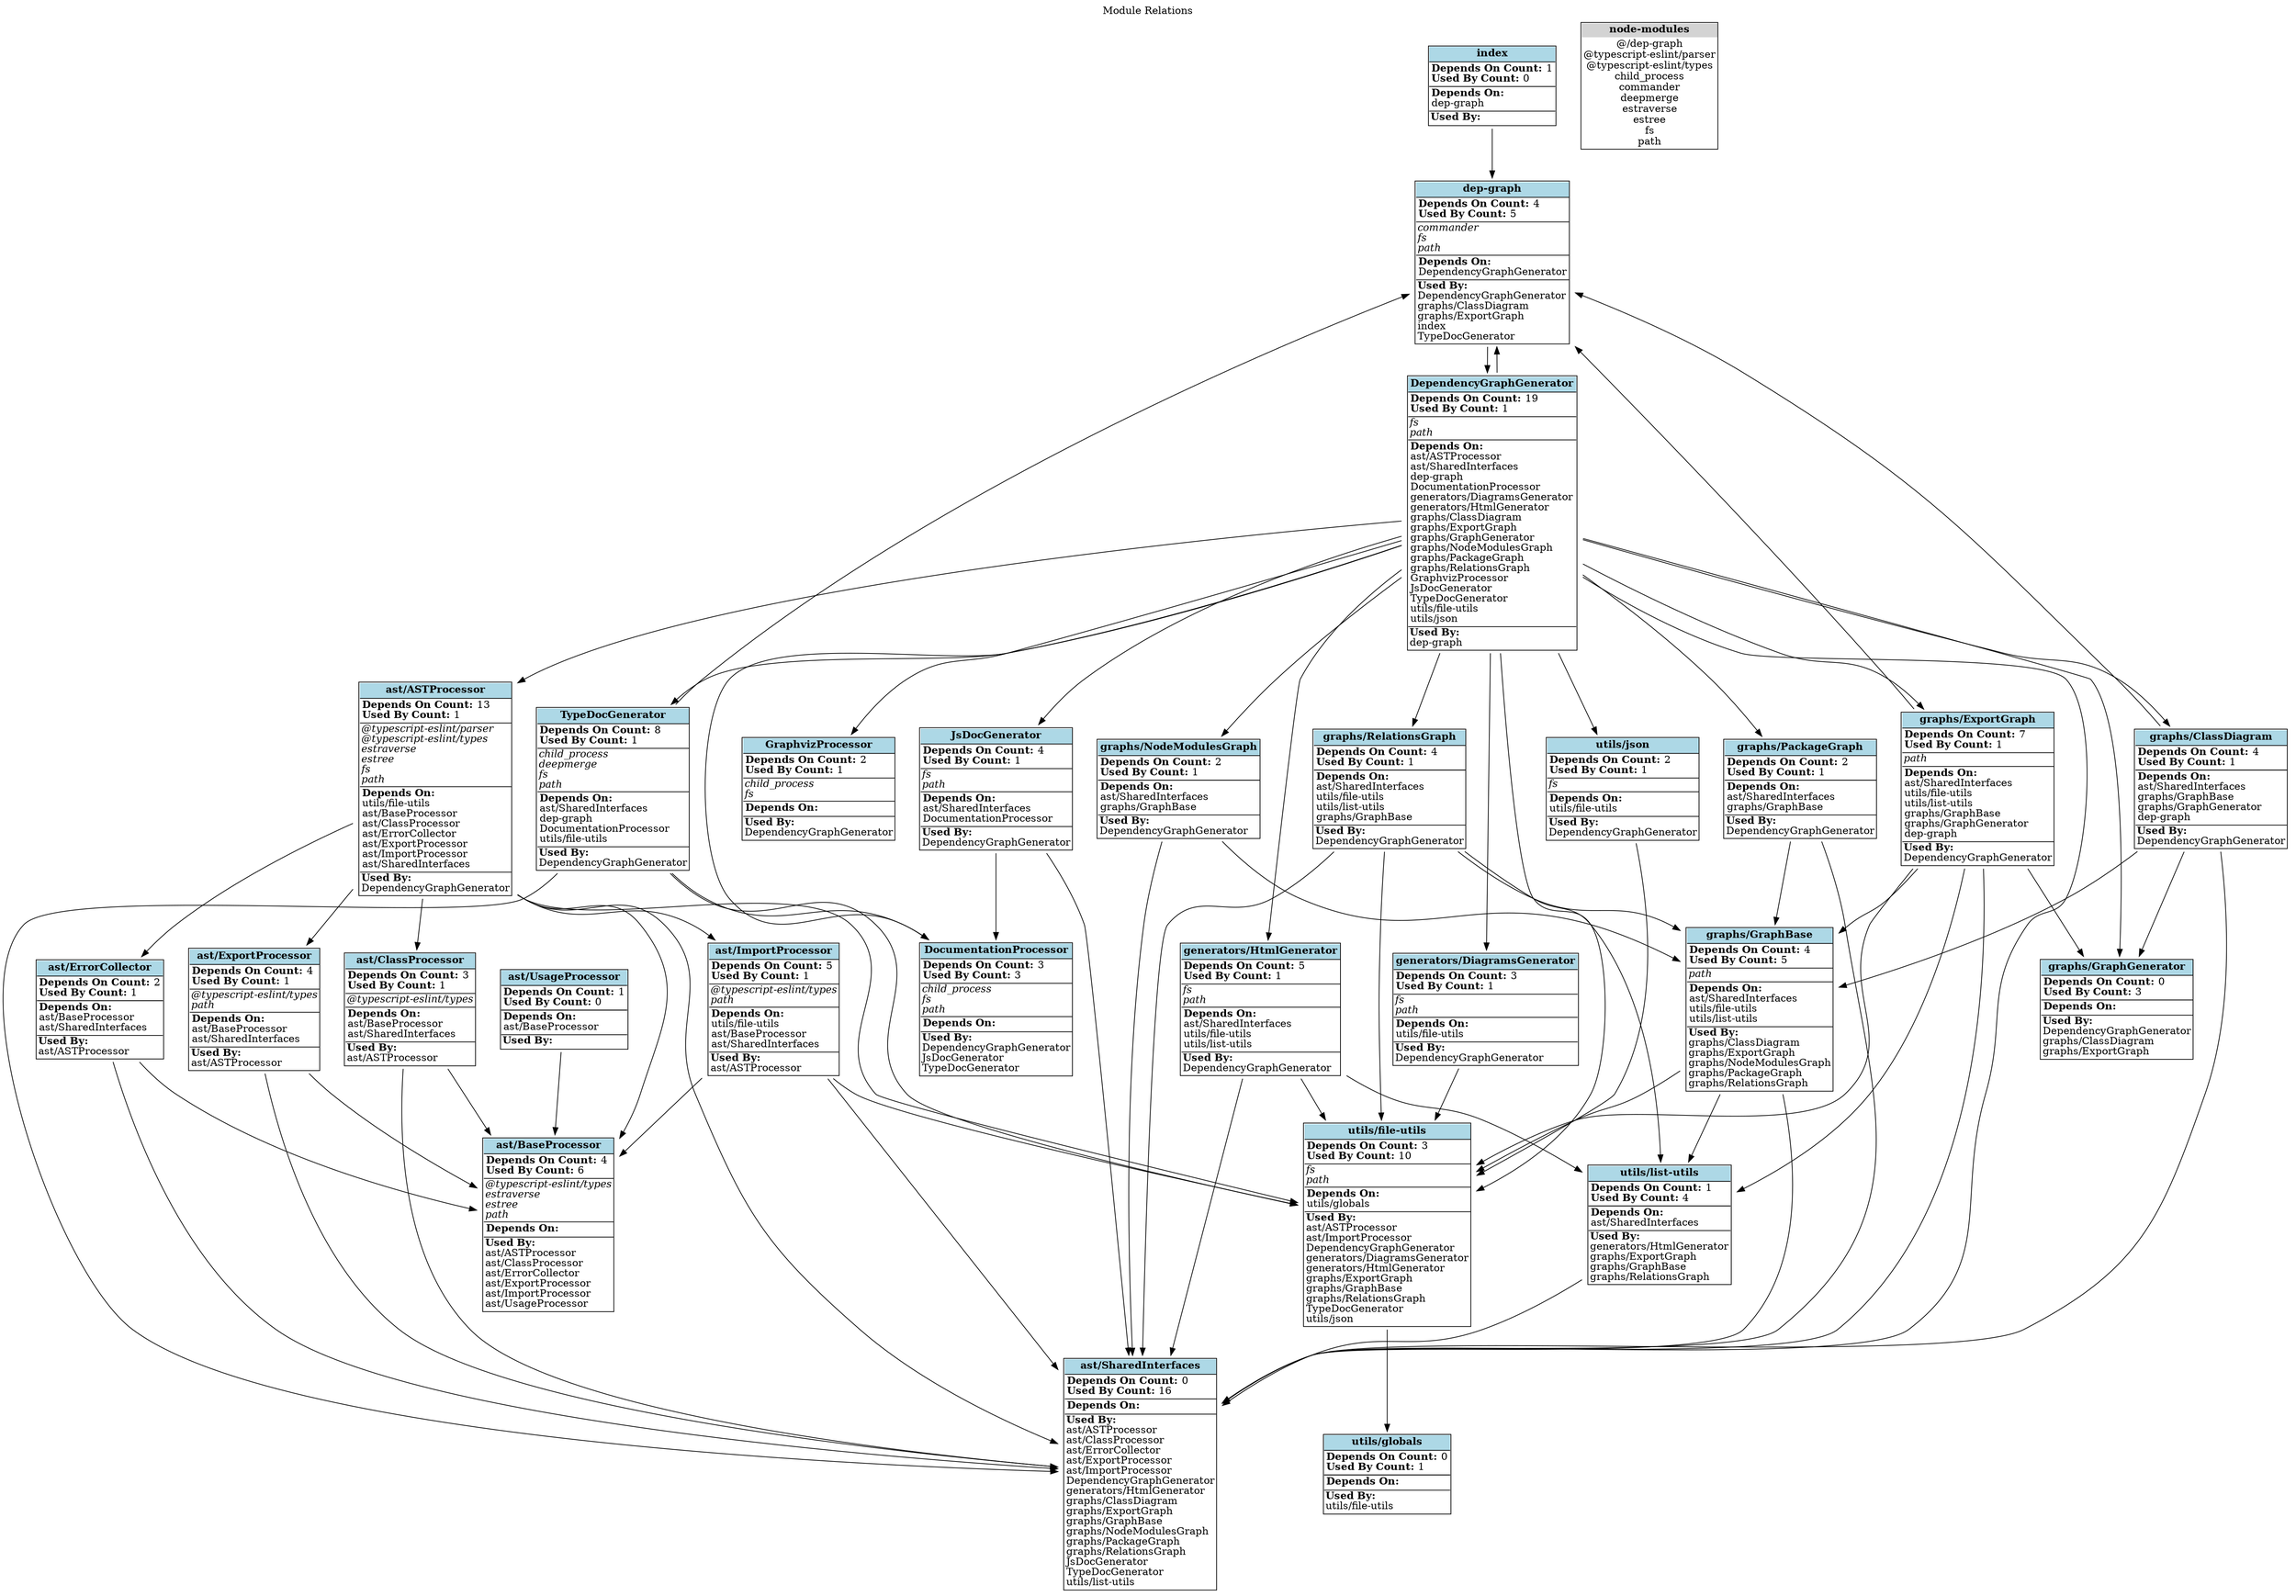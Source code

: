 digraph {label="Module Relations";
labelloc="t";
"dep-graph" [shape=none, label=<<TABLE cellspacing="0" cellborder="0" align="left">
<TR><TD ALIGN="center" BORDER="1" SIDES="B" BGCOLOR="lightblue"><B>dep-graph</B></TD></TR>
<TR><TD ALIGN="left" BORDER="1" SIDES="B" BALIGN="LEFT"><B>Depends On Count:</B> 4<BR/>
<B>Used By Count:</B> 5</TD></TR>
<TR><TD ALIGN="left" BALIGN="LEFT">
<I>commander</I><BR/>
<I>fs</I><BR/>
<I>path</I><BR/>
</TD></TR>
<TR><TD ALIGN="left" BORDER="1" SIDES="TB" BALIGN="LEFT"><B>Depends On:</B><BR/>
DependencyGraphGenerator<BR/>
</TD></TR>
<TR><TD ALIGN="left" BALIGN="LEFT"><B>Used By:</B><BR/>
DependencyGraphGenerator<BR/>
graphs/ClassDiagram<BR/>
graphs/ExportGraph<BR/>
index<BR/>
TypeDocGenerator<BR/>
</TD></TR>
</TABLE>>];
"DependencyGraphGenerator" [shape=none, label=<<TABLE cellspacing="0" cellborder="0" align="left">
<TR><TD ALIGN="center" BORDER="1" SIDES="B" BGCOLOR="lightblue"><B>DependencyGraphGenerator</B></TD></TR>
<TR><TD ALIGN="left" BORDER="1" SIDES="B" BALIGN="LEFT"><B>Depends On Count:</B> 19<BR/>
<B>Used By Count:</B> 1</TD></TR>
<TR><TD ALIGN="left" BALIGN="LEFT">
<I>fs</I><BR/>
<I>path</I><BR/>
</TD></TR>
<TR><TD ALIGN="left" BORDER="1" SIDES="TB" BALIGN="LEFT"><B>Depends On:</B><BR/>
ast/ASTProcessor<BR/>
ast/SharedInterfaces<BR/>
dep-graph<BR/>
DocumentationProcessor<BR/>
generators/DiagramsGenerator<BR/>
generators/HtmlGenerator<BR/>
graphs/ClassDiagram<BR/>
graphs/ExportGraph<BR/>
graphs/GraphGenerator<BR/>
graphs/NodeModulesGraph<BR/>
graphs/PackageGraph<BR/>
graphs/RelationsGraph<BR/>
GraphvizProcessor<BR/>
JsDocGenerator<BR/>
TypeDocGenerator<BR/>
utils/file-utils<BR/>
utils/json<BR/>
</TD></TR>
<TR><TD ALIGN="left" BALIGN="LEFT"><B>Used By:</B><BR/>
dep-graph<BR/>
</TD></TR>
</TABLE>>];
"DocumentationProcessor" [shape=none, label=<<TABLE cellspacing="0" cellborder="0" align="left">
<TR><TD ALIGN="center" BORDER="1" SIDES="B" BGCOLOR="lightblue"><B>DocumentationProcessor</B></TD></TR>
<TR><TD ALIGN="left" BORDER="1" SIDES="B" BALIGN="LEFT"><B>Depends On Count:</B> 3<BR/>
<B>Used By Count:</B> 3</TD></TR>
<TR><TD ALIGN="left" BALIGN="LEFT">
<I>child_process</I><BR/>
<I>fs</I><BR/>
<I>path</I><BR/>
</TD></TR>
<TR><TD ALIGN="left" BORDER="1" SIDES="TB" BALIGN="LEFT"><B>Depends On:</B><BR/>
</TD></TR>
<TR><TD ALIGN="left" BALIGN="LEFT"><B>Used By:</B><BR/>
DependencyGraphGenerator<BR/>
JsDocGenerator<BR/>
TypeDocGenerator<BR/>
</TD></TR>
</TABLE>>];
"GraphvizProcessor" [shape=none, label=<<TABLE cellspacing="0" cellborder="0" align="left">
<TR><TD ALIGN="center" BORDER="1" SIDES="B" BGCOLOR="lightblue"><B>GraphvizProcessor</B></TD></TR>
<TR><TD ALIGN="left" BORDER="1" SIDES="B" BALIGN="LEFT"><B>Depends On Count:</B> 2<BR/>
<B>Used By Count:</B> 1</TD></TR>
<TR><TD ALIGN="left" BALIGN="LEFT">
<I>child_process</I><BR/>
<I>fs</I><BR/>
</TD></TR>
<TR><TD ALIGN="left" BORDER="1" SIDES="TB" BALIGN="LEFT"><B>Depends On:</B><BR/>
</TD></TR>
<TR><TD ALIGN="left" BALIGN="LEFT"><B>Used By:</B><BR/>
DependencyGraphGenerator<BR/>
</TD></TR>
</TABLE>>];
"index" [shape=none, label=<<TABLE cellspacing="0" cellborder="0" align="left">
<TR><TD ALIGN="center" BORDER="1" SIDES="B" BGCOLOR="lightblue"><B>index</B></TD></TR>
<TR><TD ALIGN="left" BORDER="1" SIDES="B" BALIGN="LEFT"><B>Depends On Count:</B> 1<BR/>
<B>Used By Count:</B> 0</TD></TR>
<TR><TD ALIGN="left" BORDER="1" SIDES="TB" BALIGN="LEFT"><B>Depends On:</B><BR/>
dep-graph<BR/>
</TD></TR>
<TR><TD ALIGN="left" BALIGN="LEFT"><B>Used By:</B><BR/>
</TD></TR>
</TABLE>>];
"JsDocGenerator" [shape=none, label=<<TABLE cellspacing="0" cellborder="0" align="left">
<TR><TD ALIGN="center" BORDER="1" SIDES="B" BGCOLOR="lightblue"><B>JsDocGenerator</B></TD></TR>
<TR><TD ALIGN="left" BORDER="1" SIDES="B" BALIGN="LEFT"><B>Depends On Count:</B> 4<BR/>
<B>Used By Count:</B> 1</TD></TR>
<TR><TD ALIGN="left" BALIGN="LEFT">
<I>fs</I><BR/>
<I>path</I><BR/>
</TD></TR>
<TR><TD ALIGN="left" BORDER="1" SIDES="TB" BALIGN="LEFT"><B>Depends On:</B><BR/>
ast/SharedInterfaces<BR/>
DocumentationProcessor<BR/>
</TD></TR>
<TR><TD ALIGN="left" BALIGN="LEFT"><B>Used By:</B><BR/>
DependencyGraphGenerator<BR/>
</TD></TR>
</TABLE>>];
"TypeDocGenerator" [shape=none, label=<<TABLE cellspacing="0" cellborder="0" align="left">
<TR><TD ALIGN="center" BORDER="1" SIDES="B" BGCOLOR="lightblue"><B>TypeDocGenerator</B></TD></TR>
<TR><TD ALIGN="left" BORDER="1" SIDES="B" BALIGN="LEFT"><B>Depends On Count:</B> 8<BR/>
<B>Used By Count:</B> 1</TD></TR>
<TR><TD ALIGN="left" BALIGN="LEFT">
<I>child_process</I><BR/>
<I>deepmerge</I><BR/>
<I>fs</I><BR/>
<I>path</I><BR/>
</TD></TR>
<TR><TD ALIGN="left" BORDER="1" SIDES="TB" BALIGN="LEFT"><B>Depends On:</B><BR/>
ast/SharedInterfaces<BR/>
dep-graph<BR/>
DocumentationProcessor<BR/>
utils/file-utils<BR/>
</TD></TR>
<TR><TD ALIGN="left" BALIGN="LEFT"><B>Used By:</B><BR/>
DependencyGraphGenerator<BR/>
</TD></TR>
</TABLE>>];
"ast/ASTProcessor" [shape=none, label=<<TABLE cellspacing="0" cellborder="0" align="left">
<TR><TD ALIGN="center" BORDER="1" SIDES="B" BGCOLOR="lightblue"><B>ast/ASTProcessor</B></TD></TR>
<TR><TD ALIGN="left" BORDER="1" SIDES="B" BALIGN="LEFT"><B>Depends On Count:</B> 13<BR/>
<B>Used By Count:</B> 1</TD></TR>
<TR><TD ALIGN="left" BALIGN="LEFT">
<I>@typescript-eslint/parser</I><BR/>
<I>@typescript-eslint/types</I><BR/>
<I>estraverse</I><BR/>
<I>estree</I><BR/>
<I>fs</I><BR/>
<I>path</I><BR/>
</TD></TR>
<TR><TD ALIGN="left" BORDER="1" SIDES="TB" BALIGN="LEFT"><B>Depends On:</B><BR/>
utils/file-utils<BR/>
ast/BaseProcessor<BR/>
ast/ClassProcessor<BR/>
ast/ErrorCollector<BR/>
ast/ExportProcessor<BR/>
ast/ImportProcessor<BR/>
ast/SharedInterfaces<BR/>
</TD></TR>
<TR><TD ALIGN="left" BALIGN="LEFT"><B>Used By:</B><BR/>
DependencyGraphGenerator<BR/>
</TD></TR>
</TABLE>>];
"ast/BaseProcessor" [shape=none, label=<<TABLE cellspacing="0" cellborder="0" align="left">
<TR><TD ALIGN="center" BORDER="1" SIDES="B" BGCOLOR="lightblue"><B>ast/BaseProcessor</B></TD></TR>
<TR><TD ALIGN="left" BORDER="1" SIDES="B" BALIGN="LEFT"><B>Depends On Count:</B> 4<BR/>
<B>Used By Count:</B> 6</TD></TR>
<TR><TD ALIGN="left" BALIGN="LEFT">
<I>@typescript-eslint/types</I><BR/>
<I>estraverse</I><BR/>
<I>estree</I><BR/>
<I>path</I><BR/>
</TD></TR>
<TR><TD ALIGN="left" BORDER="1" SIDES="TB" BALIGN="LEFT"><B>Depends On:</B><BR/>
</TD></TR>
<TR><TD ALIGN="left" BALIGN="LEFT"><B>Used By:</B><BR/>
ast/ASTProcessor<BR/>
ast/ClassProcessor<BR/>
ast/ErrorCollector<BR/>
ast/ExportProcessor<BR/>
ast/ImportProcessor<BR/>
ast/UsageProcessor<BR/>
</TD></TR>
</TABLE>>];
"ast/ClassProcessor" [shape=none, label=<<TABLE cellspacing="0" cellborder="0" align="left">
<TR><TD ALIGN="center" BORDER="1" SIDES="B" BGCOLOR="lightblue"><B>ast/ClassProcessor</B></TD></TR>
<TR><TD ALIGN="left" BORDER="1" SIDES="B" BALIGN="LEFT"><B>Depends On Count:</B> 3<BR/>
<B>Used By Count:</B> 1</TD></TR>
<TR><TD ALIGN="left" BALIGN="LEFT">
<I>@typescript-eslint/types</I><BR/>
</TD></TR>
<TR><TD ALIGN="left" BORDER="1" SIDES="TB" BALIGN="LEFT"><B>Depends On:</B><BR/>
ast/BaseProcessor<BR/>
ast/SharedInterfaces<BR/>
</TD></TR>
<TR><TD ALIGN="left" BALIGN="LEFT"><B>Used By:</B><BR/>
ast/ASTProcessor<BR/>
</TD></TR>
</TABLE>>];
"ast/ErrorCollector" [shape=none, label=<<TABLE cellspacing="0" cellborder="0" align="left">
<TR><TD ALIGN="center" BORDER="1" SIDES="B" BGCOLOR="lightblue"><B>ast/ErrorCollector</B></TD></TR>
<TR><TD ALIGN="left" BORDER="1" SIDES="B" BALIGN="LEFT"><B>Depends On Count:</B> 2<BR/>
<B>Used By Count:</B> 1</TD></TR>
<TR><TD ALIGN="left" BORDER="1" SIDES="TB" BALIGN="LEFT"><B>Depends On:</B><BR/>
ast/BaseProcessor<BR/>
ast/SharedInterfaces<BR/>
</TD></TR>
<TR><TD ALIGN="left" BALIGN="LEFT"><B>Used By:</B><BR/>
ast/ASTProcessor<BR/>
</TD></TR>
</TABLE>>];
"ast/ExportProcessor" [shape=none, label=<<TABLE cellspacing="0" cellborder="0" align="left">
<TR><TD ALIGN="center" BORDER="1" SIDES="B" BGCOLOR="lightblue"><B>ast/ExportProcessor</B></TD></TR>
<TR><TD ALIGN="left" BORDER="1" SIDES="B" BALIGN="LEFT"><B>Depends On Count:</B> 4<BR/>
<B>Used By Count:</B> 1</TD></TR>
<TR><TD ALIGN="left" BALIGN="LEFT">
<I>@typescript-eslint/types</I><BR/>
<I>path</I><BR/>
</TD></TR>
<TR><TD ALIGN="left" BORDER="1" SIDES="TB" BALIGN="LEFT"><B>Depends On:</B><BR/>
ast/BaseProcessor<BR/>
ast/SharedInterfaces<BR/>
</TD></TR>
<TR><TD ALIGN="left" BALIGN="LEFT"><B>Used By:</B><BR/>
ast/ASTProcessor<BR/>
</TD></TR>
</TABLE>>];
"ast/ImportProcessor" [shape=none, label=<<TABLE cellspacing="0" cellborder="0" align="left">
<TR><TD ALIGN="center" BORDER="1" SIDES="B" BGCOLOR="lightblue"><B>ast/ImportProcessor</B></TD></TR>
<TR><TD ALIGN="left" BORDER="1" SIDES="B" BALIGN="LEFT"><B>Depends On Count:</B> 5<BR/>
<B>Used By Count:</B> 1</TD></TR>
<TR><TD ALIGN="left" BALIGN="LEFT">
<I>@typescript-eslint/types</I><BR/>
<I>path</I><BR/>
</TD></TR>
<TR><TD ALIGN="left" BORDER="1" SIDES="TB" BALIGN="LEFT"><B>Depends On:</B><BR/>
utils/file-utils<BR/>
ast/BaseProcessor<BR/>
ast/SharedInterfaces<BR/>
</TD></TR>
<TR><TD ALIGN="left" BALIGN="LEFT"><B>Used By:</B><BR/>
ast/ASTProcessor<BR/>
</TD></TR>
</TABLE>>];
"ast/SharedInterfaces" [shape=none, label=<<TABLE cellspacing="0" cellborder="0" align="left">
<TR><TD ALIGN="center" BORDER="1" SIDES="B" BGCOLOR="lightblue"><B>ast/SharedInterfaces</B></TD></TR>
<TR><TD ALIGN="left" BORDER="1" SIDES="B" BALIGN="LEFT"><B>Depends On Count:</B> 0<BR/>
<B>Used By Count:</B> 16</TD></TR>
<TR><TD ALIGN="left" BORDER="1" SIDES="TB" BALIGN="LEFT"><B>Depends On:</B><BR/>
</TD></TR>
<TR><TD ALIGN="left" BALIGN="LEFT"><B>Used By:</B><BR/>
ast/ASTProcessor<BR/>
ast/ClassProcessor<BR/>
ast/ErrorCollector<BR/>
ast/ExportProcessor<BR/>
ast/ImportProcessor<BR/>
DependencyGraphGenerator<BR/>
generators/HtmlGenerator<BR/>
graphs/ClassDiagram<BR/>
graphs/ExportGraph<BR/>
graphs/GraphBase<BR/>
graphs/NodeModulesGraph<BR/>
graphs/PackageGraph<BR/>
graphs/RelationsGraph<BR/>
JsDocGenerator<BR/>
TypeDocGenerator<BR/>
utils/list-utils<BR/>
</TD></TR>
</TABLE>>];
"ast/UsageProcessor" [shape=none, label=<<TABLE cellspacing="0" cellborder="0" align="left">
<TR><TD ALIGN="center" BORDER="1" SIDES="B" BGCOLOR="lightblue"><B>ast/UsageProcessor</B></TD></TR>
<TR><TD ALIGN="left" BORDER="1" SIDES="B" BALIGN="LEFT"><B>Depends On Count:</B> 1<BR/>
<B>Used By Count:</B> 0</TD></TR>
<TR><TD ALIGN="left" BORDER="1" SIDES="TB" BALIGN="LEFT"><B>Depends On:</B><BR/>
ast/BaseProcessor<BR/>
</TD></TR>
<TR><TD ALIGN="left" BALIGN="LEFT"><B>Used By:</B><BR/>
</TD></TR>
</TABLE>>];
"generators/DiagramsGenerator" [shape=none, label=<<TABLE cellspacing="0" cellborder="0" align="left">
<TR><TD ALIGN="center" BORDER="1" SIDES="B" BGCOLOR="lightblue"><B>generators/DiagramsGenerator</B></TD></TR>
<TR><TD ALIGN="left" BORDER="1" SIDES="B" BALIGN="LEFT"><B>Depends On Count:</B> 3<BR/>
<B>Used By Count:</B> 1</TD></TR>
<TR><TD ALIGN="left" BALIGN="LEFT">
<I>fs</I><BR/>
<I>path</I><BR/>
</TD></TR>
<TR><TD ALIGN="left" BORDER="1" SIDES="TB" BALIGN="LEFT"><B>Depends On:</B><BR/>
utils/file-utils<BR/>
</TD></TR>
<TR><TD ALIGN="left" BALIGN="LEFT"><B>Used By:</B><BR/>
DependencyGraphGenerator<BR/>
</TD></TR>
</TABLE>>];
"generators/HtmlGenerator" [shape=none, label=<<TABLE cellspacing="0" cellborder="0" align="left">
<TR><TD ALIGN="center" BORDER="1" SIDES="B" BGCOLOR="lightblue"><B>generators/HtmlGenerator</B></TD></TR>
<TR><TD ALIGN="left" BORDER="1" SIDES="B" BALIGN="LEFT"><B>Depends On Count:</B> 5<BR/>
<B>Used By Count:</B> 1</TD></TR>
<TR><TD ALIGN="left" BALIGN="LEFT">
<I>fs</I><BR/>
<I>path</I><BR/>
</TD></TR>
<TR><TD ALIGN="left" BORDER="1" SIDES="TB" BALIGN="LEFT"><B>Depends On:</B><BR/>
ast/SharedInterfaces<BR/>
utils/file-utils<BR/>
utils/list-utils<BR/>
</TD></TR>
<TR><TD ALIGN="left" BALIGN="LEFT"><B>Used By:</B><BR/>
DependencyGraphGenerator<BR/>
</TD></TR>
</TABLE>>];
"graphs/ClassDiagram" [shape=none, label=<<TABLE cellspacing="0" cellborder="0" align="left">
<TR><TD ALIGN="center" BORDER="1" SIDES="B" BGCOLOR="lightblue"><B>graphs/ClassDiagram</B></TD></TR>
<TR><TD ALIGN="left" BORDER="1" SIDES="B" BALIGN="LEFT"><B>Depends On Count:</B> 4<BR/>
<B>Used By Count:</B> 1</TD></TR>
<TR><TD ALIGN="left" BORDER="1" SIDES="TB" BALIGN="LEFT"><B>Depends On:</B><BR/>
ast/SharedInterfaces<BR/>
graphs/GraphBase<BR/>
graphs/GraphGenerator<BR/>
dep-graph<BR/>
</TD></TR>
<TR><TD ALIGN="left" BALIGN="LEFT"><B>Used By:</B><BR/>
DependencyGraphGenerator<BR/>
</TD></TR>
</TABLE>>];
"graphs/ExportGraph" [shape=none, label=<<TABLE cellspacing="0" cellborder="0" align="left">
<TR><TD ALIGN="center" BORDER="1" SIDES="B" BGCOLOR="lightblue"><B>graphs/ExportGraph</B></TD></TR>
<TR><TD ALIGN="left" BORDER="1" SIDES="B" BALIGN="LEFT"><B>Depends On Count:</B> 7<BR/>
<B>Used By Count:</B> 1</TD></TR>
<TR><TD ALIGN="left" BALIGN="LEFT">
<I>path</I><BR/>
</TD></TR>
<TR><TD ALIGN="left" BORDER="1" SIDES="TB" BALIGN="LEFT"><B>Depends On:</B><BR/>
ast/SharedInterfaces<BR/>
utils/file-utils<BR/>
utils/list-utils<BR/>
graphs/GraphBase<BR/>
graphs/GraphGenerator<BR/>
dep-graph<BR/>
</TD></TR>
<TR><TD ALIGN="left" BALIGN="LEFT"><B>Used By:</B><BR/>
DependencyGraphGenerator<BR/>
</TD></TR>
</TABLE>>];
"graphs/GraphBase" [shape=none, label=<<TABLE cellspacing="0" cellborder="0" align="left">
<TR><TD ALIGN="center" BORDER="1" SIDES="B" BGCOLOR="lightblue"><B>graphs/GraphBase</B></TD></TR>
<TR><TD ALIGN="left" BORDER="1" SIDES="B" BALIGN="LEFT"><B>Depends On Count:</B> 4<BR/>
<B>Used By Count:</B> 5</TD></TR>
<TR><TD ALIGN="left" BALIGN="LEFT">
<I>path</I><BR/>
</TD></TR>
<TR><TD ALIGN="left" BORDER="1" SIDES="TB" BALIGN="LEFT"><B>Depends On:</B><BR/>
ast/SharedInterfaces<BR/>
utils/file-utils<BR/>
utils/list-utils<BR/>
</TD></TR>
<TR><TD ALIGN="left" BALIGN="LEFT"><B>Used By:</B><BR/>
graphs/ClassDiagram<BR/>
graphs/ExportGraph<BR/>
graphs/NodeModulesGraph<BR/>
graphs/PackageGraph<BR/>
graphs/RelationsGraph<BR/>
</TD></TR>
</TABLE>>];
"graphs/GraphGenerator" [shape=none, label=<<TABLE cellspacing="0" cellborder="0" align="left">
<TR><TD ALIGN="center" BORDER="1" SIDES="B" BGCOLOR="lightblue"><B>graphs/GraphGenerator</B></TD></TR>
<TR><TD ALIGN="left" BORDER="1" SIDES="B" BALIGN="LEFT"><B>Depends On Count:</B> 0<BR/>
<B>Used By Count:</B> 3</TD></TR>
<TR><TD ALIGN="left" BORDER="1" SIDES="TB" BALIGN="LEFT"><B>Depends On:</B><BR/>
</TD></TR>
<TR><TD ALIGN="left" BALIGN="LEFT"><B>Used By:</B><BR/>
DependencyGraphGenerator<BR/>
graphs/ClassDiagram<BR/>
graphs/ExportGraph<BR/>
</TD></TR>
</TABLE>>];
"graphs/NodeModulesGraph" [shape=none, label=<<TABLE cellspacing="0" cellborder="0" align="left">
<TR><TD ALIGN="center" BORDER="1" SIDES="B" BGCOLOR="lightblue"><B>graphs/NodeModulesGraph</B></TD></TR>
<TR><TD ALIGN="left" BORDER="1" SIDES="B" BALIGN="LEFT"><B>Depends On Count:</B> 2<BR/>
<B>Used By Count:</B> 1</TD></TR>
<TR><TD ALIGN="left" BORDER="1" SIDES="TB" BALIGN="LEFT"><B>Depends On:</B><BR/>
ast/SharedInterfaces<BR/>
graphs/GraphBase<BR/>
</TD></TR>
<TR><TD ALIGN="left" BALIGN="LEFT"><B>Used By:</B><BR/>
DependencyGraphGenerator<BR/>
</TD></TR>
</TABLE>>];
"graphs/PackageGraph" [shape=none, label=<<TABLE cellspacing="0" cellborder="0" align="left">
<TR><TD ALIGN="center" BORDER="1" SIDES="B" BGCOLOR="lightblue"><B>graphs/PackageGraph</B></TD></TR>
<TR><TD ALIGN="left" BORDER="1" SIDES="B" BALIGN="LEFT"><B>Depends On Count:</B> 2<BR/>
<B>Used By Count:</B> 1</TD></TR>
<TR><TD ALIGN="left" BORDER="1" SIDES="TB" BALIGN="LEFT"><B>Depends On:</B><BR/>
ast/SharedInterfaces<BR/>
graphs/GraphBase<BR/>
</TD></TR>
<TR><TD ALIGN="left" BALIGN="LEFT"><B>Used By:</B><BR/>
DependencyGraphGenerator<BR/>
</TD></TR>
</TABLE>>];
"graphs/RelationsGraph" [shape=none, label=<<TABLE cellspacing="0" cellborder="0" align="left">
<TR><TD ALIGN="center" BORDER="1" SIDES="B" BGCOLOR="lightblue"><B>graphs/RelationsGraph</B></TD></TR>
<TR><TD ALIGN="left" BORDER="1" SIDES="B" BALIGN="LEFT"><B>Depends On Count:</B> 4<BR/>
<B>Used By Count:</B> 1</TD></TR>
<TR><TD ALIGN="left" BORDER="1" SIDES="TB" BALIGN="LEFT"><B>Depends On:</B><BR/>
ast/SharedInterfaces<BR/>
utils/file-utils<BR/>
utils/list-utils<BR/>
graphs/GraphBase<BR/>
</TD></TR>
<TR><TD ALIGN="left" BALIGN="LEFT"><B>Used By:</B><BR/>
DependencyGraphGenerator<BR/>
</TD></TR>
</TABLE>>];
"utils/file-utils" [shape=none, label=<<TABLE cellspacing="0" cellborder="0" align="left">
<TR><TD ALIGN="center" BORDER="1" SIDES="B" BGCOLOR="lightblue"><B>utils/file-utils</B></TD></TR>
<TR><TD ALIGN="left" BORDER="1" SIDES="B" BALIGN="LEFT"><B>Depends On Count:</B> 3<BR/>
<B>Used By Count:</B> 10</TD></TR>
<TR><TD ALIGN="left" BALIGN="LEFT">
<I>fs</I><BR/>
<I>path</I><BR/>
</TD></TR>
<TR><TD ALIGN="left" BORDER="1" SIDES="TB" BALIGN="LEFT"><B>Depends On:</B><BR/>
utils/globals<BR/>
</TD></TR>
<TR><TD ALIGN="left" BALIGN="LEFT"><B>Used By:</B><BR/>
ast/ASTProcessor<BR/>
ast/ImportProcessor<BR/>
DependencyGraphGenerator<BR/>
generators/DiagramsGenerator<BR/>
generators/HtmlGenerator<BR/>
graphs/ExportGraph<BR/>
graphs/GraphBase<BR/>
graphs/RelationsGraph<BR/>
TypeDocGenerator<BR/>
utils/json<BR/>
</TD></TR>
</TABLE>>];
"utils/globals" [shape=none, label=<<TABLE cellspacing="0" cellborder="0" align="left">
<TR><TD ALIGN="center" BORDER="1" SIDES="B" BGCOLOR="lightblue"><B>utils/globals</B></TD></TR>
<TR><TD ALIGN="left" BORDER="1" SIDES="B" BALIGN="LEFT"><B>Depends On Count:</B> 0<BR/>
<B>Used By Count:</B> 1</TD></TR>
<TR><TD ALIGN="left" BORDER="1" SIDES="TB" BALIGN="LEFT"><B>Depends On:</B><BR/>
</TD></TR>
<TR><TD ALIGN="left" BALIGN="LEFT"><B>Used By:</B><BR/>
utils/file-utils<BR/>
</TD></TR>
</TABLE>>];
"utils/json" [shape=none, label=<<TABLE cellspacing="0" cellborder="0" align="left">
<TR><TD ALIGN="center" BORDER="1" SIDES="B" BGCOLOR="lightblue"><B>utils/json</B></TD></TR>
<TR><TD ALIGN="left" BORDER="1" SIDES="B" BALIGN="LEFT"><B>Depends On Count:</B> 2<BR/>
<B>Used By Count:</B> 1</TD></TR>
<TR><TD ALIGN="left" BALIGN="LEFT">
<I>fs</I><BR/>
</TD></TR>
<TR><TD ALIGN="left" BORDER="1" SIDES="TB" BALIGN="LEFT"><B>Depends On:</B><BR/>
utils/file-utils<BR/>
</TD></TR>
<TR><TD ALIGN="left" BALIGN="LEFT"><B>Used By:</B><BR/>
DependencyGraphGenerator<BR/>
</TD></TR>
</TABLE>>];
"utils/list-utils" [shape=none, label=<<TABLE cellspacing="0" cellborder="0" align="left">
<TR><TD ALIGN="center" BORDER="1" SIDES="B" BGCOLOR="lightblue"><B>utils/list-utils</B></TD></TR>
<TR><TD ALIGN="left" BORDER="1" SIDES="B" BALIGN="LEFT"><B>Depends On Count:</B> 1<BR/>
<B>Used By Count:</B> 4</TD></TR>
<TR><TD ALIGN="left" BORDER="1" SIDES="TB" BALIGN="LEFT"><B>Depends On:</B><BR/>
ast/SharedInterfaces<BR/>
</TD></TR>
<TR><TD ALIGN="left" BALIGN="LEFT"><B>Used By:</B><BR/>
generators/HtmlGenerator<BR/>
graphs/ExportGraph<BR/>
graphs/GraphBase<BR/>
graphs/RelationsGraph<BR/>
</TD></TR>
</TABLE>>];
"dep-graph"->"DependencyGraphGenerator";
"DependencyGraphGenerator"->"ast/ASTProcessor";
"DependencyGraphGenerator"->"ast/SharedInterfaces";
"DependencyGraphGenerator"->"dep-graph";
"DependencyGraphGenerator"->"DocumentationProcessor";
"DependencyGraphGenerator"->"generators/DiagramsGenerator";
"DependencyGraphGenerator"->"generators/HtmlGenerator";
"DependencyGraphGenerator"->"graphs/ClassDiagram";
"DependencyGraphGenerator"->"graphs/ExportGraph";
"DependencyGraphGenerator"->"graphs/GraphGenerator";
"DependencyGraphGenerator"->"graphs/NodeModulesGraph";
"DependencyGraphGenerator"->"graphs/PackageGraph";
"DependencyGraphGenerator"->"graphs/RelationsGraph";
"DependencyGraphGenerator"->"GraphvizProcessor";
"DependencyGraphGenerator"->"JsDocGenerator";
"DependencyGraphGenerator"->"TypeDocGenerator";
"DependencyGraphGenerator"->"utils/file-utils";
"DependencyGraphGenerator"->"utils/json";
"index"->"dep-graph";
"JsDocGenerator"->"ast/SharedInterfaces";
"JsDocGenerator"->"DocumentationProcessor";
"TypeDocGenerator"->"ast/SharedInterfaces";
"TypeDocGenerator"->"dep-graph";
"TypeDocGenerator"->"DocumentationProcessor";
"TypeDocGenerator"->"utils/file-utils";
"ast/ASTProcessor"->"utils/file-utils";
"ast/ASTProcessor"->"ast/BaseProcessor";
"ast/ASTProcessor"->"ast/ClassProcessor";
"ast/ASTProcessor"->"ast/ErrorCollector";
"ast/ASTProcessor"->"ast/ExportProcessor";
"ast/ASTProcessor"->"ast/ImportProcessor";
"ast/ASTProcessor"->"ast/SharedInterfaces";
"ast/ClassProcessor"->"ast/BaseProcessor";
"ast/ClassProcessor"->"ast/SharedInterfaces";
"ast/ErrorCollector"->"ast/BaseProcessor";
"ast/ErrorCollector"->"ast/SharedInterfaces";
"ast/ExportProcessor"->"ast/BaseProcessor";
"ast/ExportProcessor"->"ast/SharedInterfaces";
"ast/ImportProcessor"->"utils/file-utils";
"ast/ImportProcessor"->"ast/BaseProcessor";
"ast/ImportProcessor"->"ast/SharedInterfaces";
"ast/UsageProcessor"->"ast/BaseProcessor";
"generators/DiagramsGenerator"->"utils/file-utils";
"generators/HtmlGenerator"->"ast/SharedInterfaces";
"generators/HtmlGenerator"->"utils/file-utils";
"generators/HtmlGenerator"->"utils/list-utils";
"graphs/ClassDiagram"->"ast/SharedInterfaces";
"graphs/ClassDiagram"->"graphs/GraphBase";
"graphs/ClassDiagram"->"graphs/GraphGenerator";
"graphs/ClassDiagram"->"dep-graph";
"graphs/ExportGraph"->"ast/SharedInterfaces";
"graphs/ExportGraph"->"utils/file-utils";
"graphs/ExportGraph"->"utils/list-utils";
"graphs/ExportGraph"->"graphs/GraphBase";
"graphs/ExportGraph"->"graphs/GraphGenerator";
"graphs/ExportGraph"->"dep-graph";
"graphs/GraphBase"->"ast/SharedInterfaces";
"graphs/GraphBase"->"utils/file-utils";
"graphs/GraphBase"->"utils/list-utils";
"graphs/NodeModulesGraph"->"ast/SharedInterfaces";
"graphs/NodeModulesGraph"->"graphs/GraphBase";
"graphs/PackageGraph"->"ast/SharedInterfaces";
"graphs/PackageGraph"->"graphs/GraphBase";
"graphs/RelationsGraph"->"ast/SharedInterfaces";
"graphs/RelationsGraph"->"utils/file-utils";
"graphs/RelationsGraph"->"utils/list-utils";
"graphs/RelationsGraph"->"graphs/GraphBase";
"utils/file-utils"->"utils/globals";
"utils/json"->"utils/file-utils";
"utils/list-utils"->"ast/SharedInterfaces";
"node-modules" [shape=none, label=<<TABLE cellspacing="0" cellborder="0" align="left">
<TR><TD BGCOLOR="lightgrey"><B>node-modules</B></TD></TR>
<TR><TD ALIGN="left">
@/dep-graph<BR/>
@typescript-eslint/parser<BR/>
@typescript-eslint/types<BR/>
child_process<BR/>
commander<BR/>
deepmerge<BR/>
estraverse<BR/>
estree<BR/>
fs<BR/>
path<BR/>
</TD></TR>
</TABLE>>];

}
